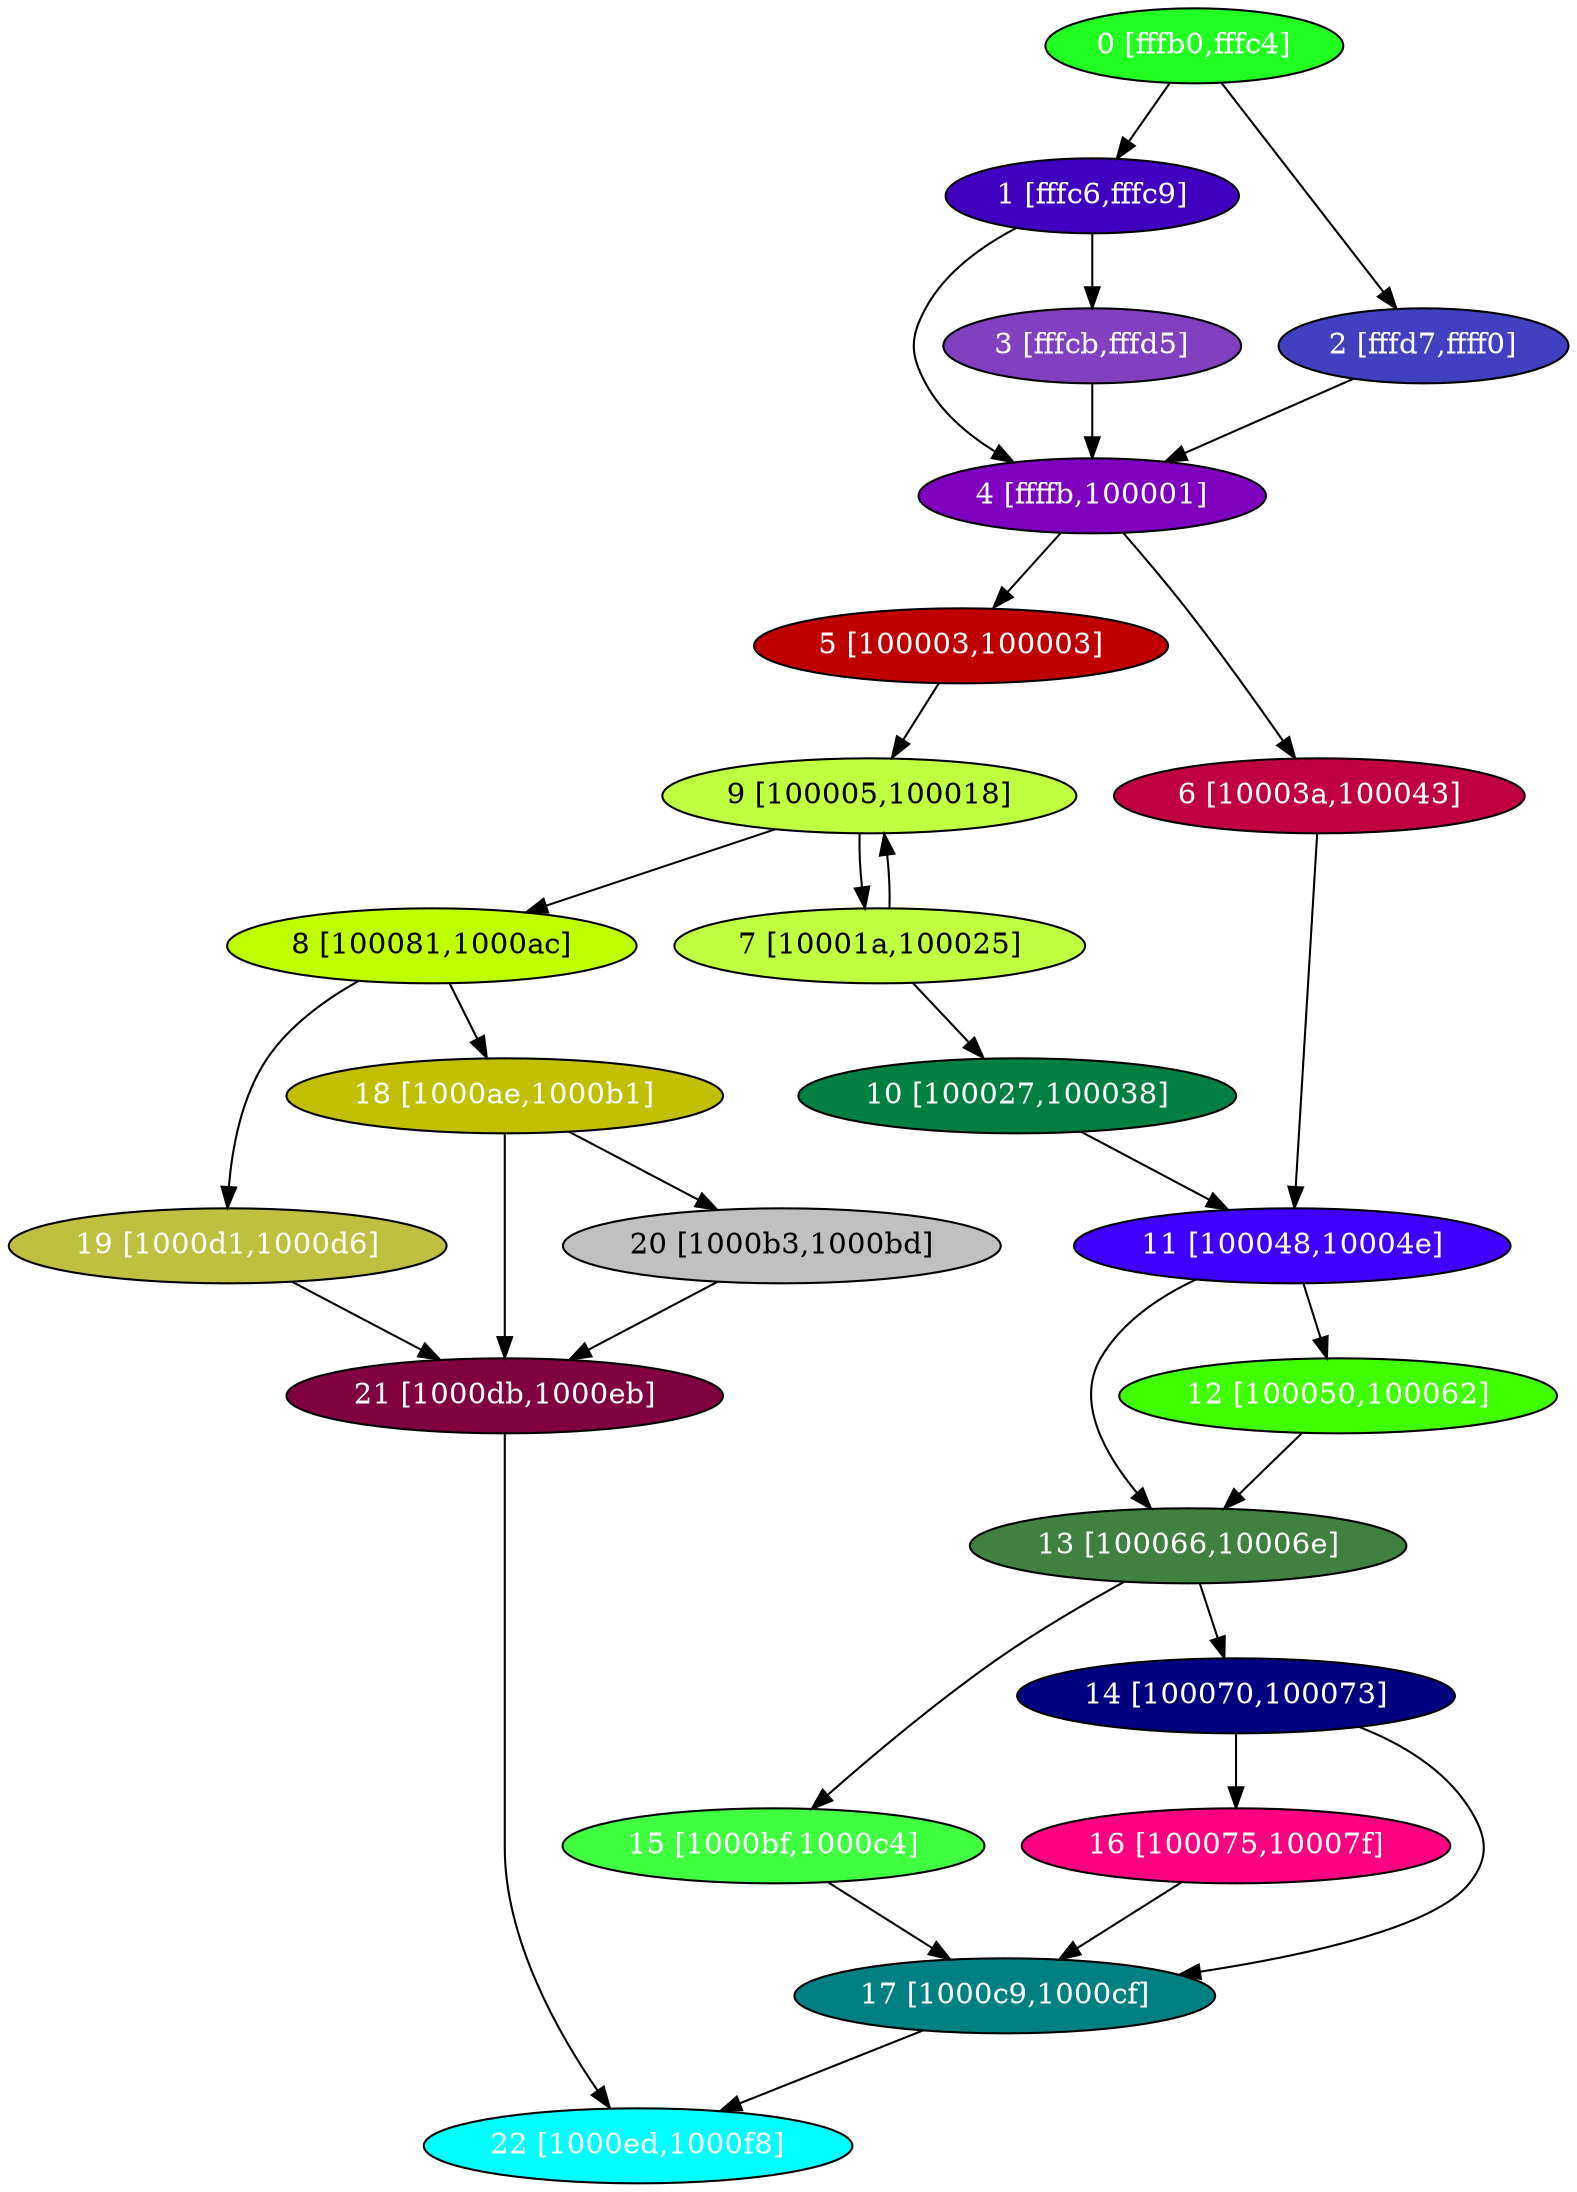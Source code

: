 diGraph libnss3{
	libnss3_0  [style=filled fillcolor="#20FF20" fontcolor="#ffffff" shape=oval label="0 [fffb0,fffc4]"]
	libnss3_1  [style=filled fillcolor="#4000C0" fontcolor="#ffffff" shape=oval label="1 [fffc6,fffc9]"]
	libnss3_2  [style=filled fillcolor="#4040C0" fontcolor="#ffffff" shape=oval label="2 [fffd7,ffff0]"]
	libnss3_3  [style=filled fillcolor="#8040C0" fontcolor="#ffffff" shape=oval label="3 [fffcb,fffd5]"]
	libnss3_4  [style=filled fillcolor="#8000C0" fontcolor="#ffffff" shape=oval label="4 [ffffb,100001]"]
	libnss3_5  [style=filled fillcolor="#C00000" fontcolor="#ffffff" shape=oval label="5 [100003,100003]"]
	libnss3_6  [style=filled fillcolor="#C00040" fontcolor="#ffffff" shape=oval label="6 [10003a,100043]"]
	libnss3_7  [style=filled fillcolor="#C0FF40" fontcolor="#000000" shape=oval label="7 [10001a,100025]"]
	libnss3_8  [style=filled fillcolor="#C0FF00" fontcolor="#000000" shape=oval label="8 [100081,1000ac]"]
	libnss3_9  [style=filled fillcolor="#C0FF40" fontcolor="#000000" shape=oval label="9 [100005,100018]"]
	libnss3_a  [style=filled fillcolor="#008040" fontcolor="#ffffff" shape=oval label="10 [100027,100038]"]
	libnss3_b  [style=filled fillcolor="#4000FF" fontcolor="#ffffff" shape=oval label="11 [100048,10004e]"]
	libnss3_c  [style=filled fillcolor="#40FF00" fontcolor="#ffffff" shape=oval label="12 [100050,100062]"]
	libnss3_d  [style=filled fillcolor="#408040" fontcolor="#ffffff" shape=oval label="13 [100066,10006e]"]
	libnss3_e  [style=filled fillcolor="#000080" fontcolor="#ffffff" shape=oval label="14 [100070,100073]"]
	libnss3_f  [style=filled fillcolor="#40FF40" fontcolor="#ffffff" shape=oval label="15 [1000bf,1000c4]"]
	libnss3_10  [style=filled fillcolor="#FF0080" fontcolor="#ffffff" shape=oval label="16 [100075,10007f]"]
	libnss3_11  [style=filled fillcolor="#008080" fontcolor="#ffffff" shape=oval label="17 [1000c9,1000cf]"]
	libnss3_12  [style=filled fillcolor="#C0C000" fontcolor="#ffffff" shape=oval label="18 [1000ae,1000b1]"]
	libnss3_13  [style=filled fillcolor="#C0C040" fontcolor="#ffffff" shape=oval label="19 [1000d1,1000d6]"]
	libnss3_14  [style=filled fillcolor="#C0C0C0" fontcolor="#000000" shape=oval label="20 [1000b3,1000bd]"]
	libnss3_15  [style=filled fillcolor="#800040" fontcolor="#ffffff" shape=oval label="21 [1000db,1000eb]"]
	libnss3_16  [style=filled fillcolor="#00FFFF" fontcolor="#ffffff" shape=oval label="22 [1000ed,1000f8]"]

	libnss3_0 -> libnss3_1
	libnss3_0 -> libnss3_2
	libnss3_1 -> libnss3_3
	libnss3_1 -> libnss3_4
	libnss3_2 -> libnss3_4
	libnss3_3 -> libnss3_4
	libnss3_4 -> libnss3_5
	libnss3_4 -> libnss3_6
	libnss3_5 -> libnss3_9
	libnss3_6 -> libnss3_b
	libnss3_7 -> libnss3_9
	libnss3_7 -> libnss3_a
	libnss3_8 -> libnss3_12
	libnss3_8 -> libnss3_13
	libnss3_9 -> libnss3_7
	libnss3_9 -> libnss3_8
	libnss3_a -> libnss3_b
	libnss3_b -> libnss3_c
	libnss3_b -> libnss3_d
	libnss3_c -> libnss3_d
	libnss3_d -> libnss3_e
	libnss3_d -> libnss3_f
	libnss3_e -> libnss3_10
	libnss3_e -> libnss3_11
	libnss3_f -> libnss3_11
	libnss3_10 -> libnss3_11
	libnss3_11 -> libnss3_16
	libnss3_12 -> libnss3_14
	libnss3_12 -> libnss3_15
	libnss3_13 -> libnss3_15
	libnss3_14 -> libnss3_15
	libnss3_15 -> libnss3_16
}